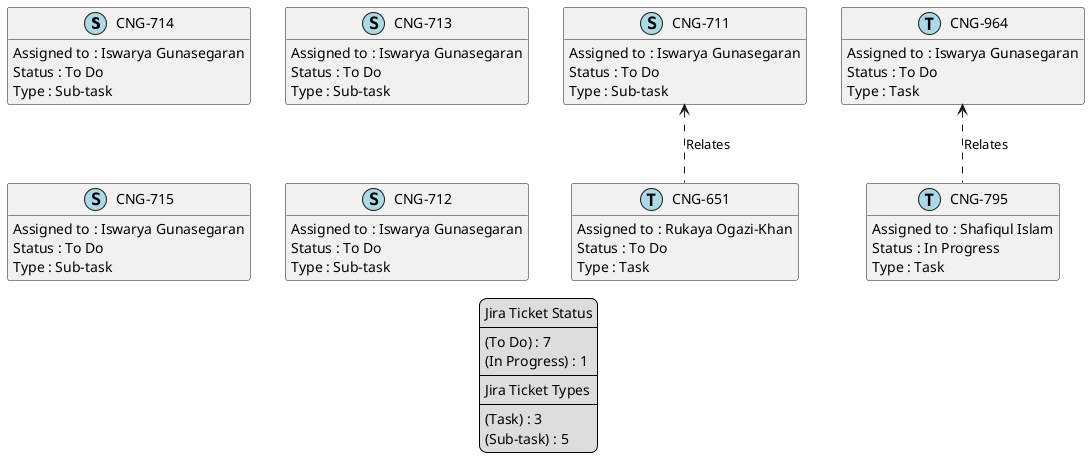 @startuml
'https://plantuml.com/class-diagram

' GENERATE CLASS DIAGRAM ===========
' Generated at    : Mon Apr 15 11:44:38 CEST 2024

hide empty members

legend
Jira Ticket Status
----
(To Do) : 7
(In Progress) : 1
----
Jira Ticket Types
----
(Task) : 3
(Sub-task) : 5
end legend


' Tickets =======
class "CNG-714" << (S,lightblue) >> {
  Assigned to : Iswarya Gunasegaran
  Status : To Do
  Type : Sub-task
}

class "CNG-713" << (S,lightblue) >> {
  Assigned to : Iswarya Gunasegaran
  Status : To Do
  Type : Sub-task
}

class "CNG-715" << (S,lightblue) >> {
  Assigned to : Iswarya Gunasegaran
  Status : To Do
  Type : Sub-task
}

class "CNG-651" << (T,lightblue) >> {
  Assigned to : Rukaya Ogazi-Khan
  Status : To Do
  Type : Task
}

class "CNG-795" << (T,lightblue) >> {
  Assigned to : Shafiqul Islam
  Status : In Progress
  Type : Task
}

class "CNG-712" << (S,lightblue) >> {
  Assigned to : Iswarya Gunasegaran
  Status : To Do
  Type : Sub-task
}

class "CNG-964" << (T,lightblue) >> {
  Assigned to : Iswarya Gunasegaran
  Status : To Do
  Type : Task
}

class "CNG-711" << (S,lightblue) >> {
  Assigned to : Iswarya Gunasegaran
  Status : To Do
  Type : Sub-task
}



' Links =======
"CNG-964" <.. "CNG-795" : Relates
"CNG-711" <.. "CNG-651" : Relates


@enduml
